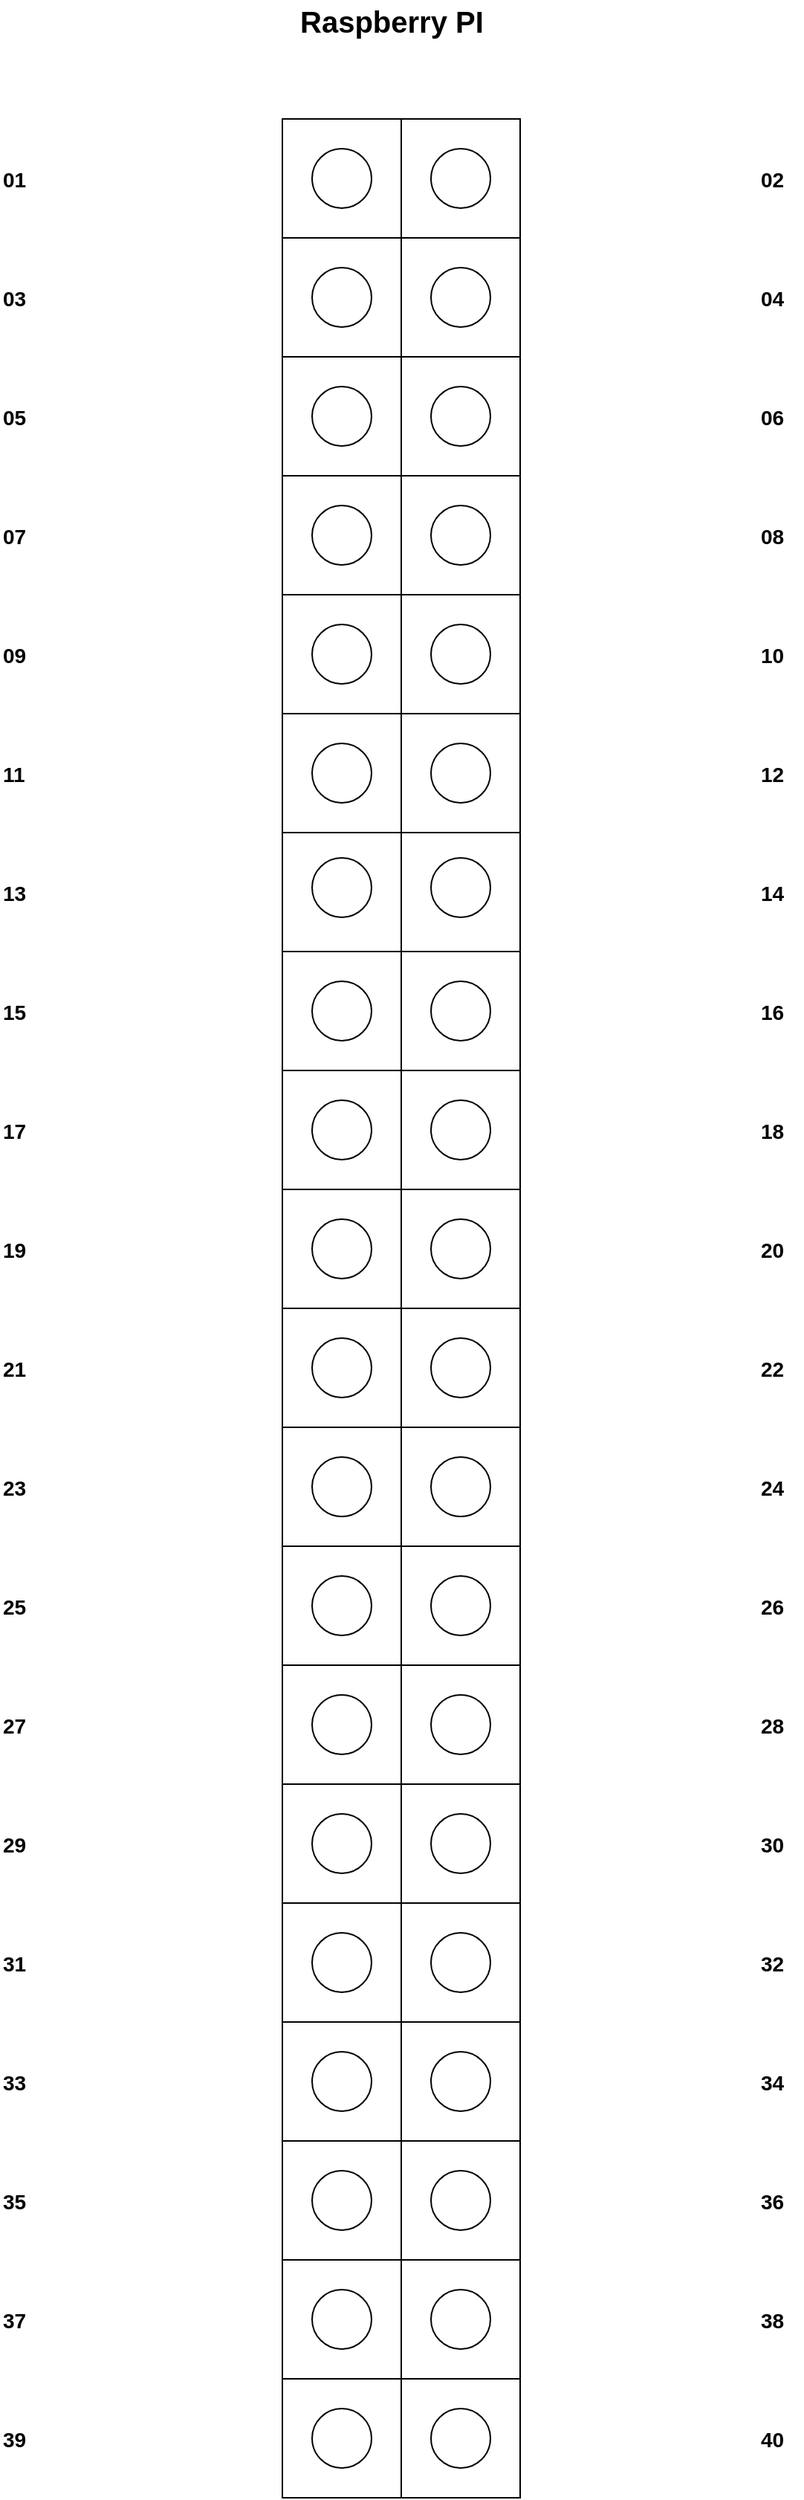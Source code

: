 <mxfile version="12.2.2" type="device" pages="1"><diagram id="ARB5TEeC2clyOjAcPceR" name="Seite-1"><mxGraphModel dx="1646" dy="973" grid="1" gridSize="10" guides="1" tooltips="1" connect="1" arrows="1" fold="1" page="1" pageScale="1" pageWidth="827" pageHeight="1169" math="0" shadow="0"><root><mxCell id="0"/><mxCell id="1" parent="0"/><mxCell id="bJwn8rR7NkPaFW2h-Cr9-1" value="" style="whiteSpace=wrap;html=1;aspect=fixed;" vertex="1" parent="1"><mxGeometry x="320" y="120" width="80" height="80" as="geometry"/></mxCell><mxCell id="bJwn8rR7NkPaFW2h-Cr9-2" value="" style="whiteSpace=wrap;html=1;aspect=fixed;" vertex="1" parent="1"><mxGeometry x="320" y="200" width="80" height="80" as="geometry"/></mxCell><mxCell id="bJwn8rR7NkPaFW2h-Cr9-7" value="" style="whiteSpace=wrap;html=1;aspect=fixed;" vertex="1" parent="1"><mxGeometry x="320" y="600" width="80" height="80" as="geometry"/></mxCell><mxCell id="bJwn8rR7NkPaFW2h-Cr9-8" value="" style="whiteSpace=wrap;html=1;aspect=fixed;" vertex="1" parent="1"><mxGeometry x="320" y="520" width="80" height="80" as="geometry"/></mxCell><mxCell id="bJwn8rR7NkPaFW2h-Cr9-9" value="" style="whiteSpace=wrap;html=1;aspect=fixed;" vertex="1" parent="1"><mxGeometry x="320" y="440" width="80" height="80" as="geometry"/></mxCell><mxCell id="bJwn8rR7NkPaFW2h-Cr9-10" value="" style="whiteSpace=wrap;html=1;aspect=fixed;" vertex="1" parent="1"><mxGeometry x="320" y="360" width="80" height="80" as="geometry"/></mxCell><mxCell id="bJwn8rR7NkPaFW2h-Cr9-11" value="" style="whiteSpace=wrap;html=1;aspect=fixed;" vertex="1" parent="1"><mxGeometry x="320" y="280" width="80" height="80" as="geometry"/></mxCell><mxCell id="bJwn8rR7NkPaFW2h-Cr9-27" value="" style="whiteSpace=wrap;html=1;aspect=fixed;" vertex="1" parent="1"><mxGeometry x="320" y="680" width="80" height="80" as="geometry"/></mxCell><mxCell id="bJwn8rR7NkPaFW2h-Cr9-28" value="" style="whiteSpace=wrap;html=1;aspect=fixed;" vertex="1" parent="1"><mxGeometry x="320" y="760" width="80" height="80" as="geometry"/></mxCell><mxCell id="bJwn8rR7NkPaFW2h-Cr9-29" value="" style="whiteSpace=wrap;html=1;aspect=fixed;" vertex="1" parent="1"><mxGeometry x="320" y="1160" width="80" height="80" as="geometry"/></mxCell><mxCell id="bJwn8rR7NkPaFW2h-Cr9-30" value="" style="whiteSpace=wrap;html=1;aspect=fixed;" vertex="1" parent="1"><mxGeometry x="320" y="1080" width="80" height="80" as="geometry"/></mxCell><mxCell id="bJwn8rR7NkPaFW2h-Cr9-31" value="" style="whiteSpace=wrap;html=1;aspect=fixed;" vertex="1" parent="1"><mxGeometry x="320" y="1000" width="80" height="80" as="geometry"/></mxCell><mxCell id="bJwn8rR7NkPaFW2h-Cr9-32" value="" style="whiteSpace=wrap;html=1;aspect=fixed;" vertex="1" parent="1"><mxGeometry x="320" y="920" width="80" height="80" as="geometry"/></mxCell><mxCell id="bJwn8rR7NkPaFW2h-Cr9-33" value="" style="whiteSpace=wrap;html=1;aspect=fixed;" vertex="1" parent="1"><mxGeometry x="320" y="840" width="80" height="80" as="geometry"/></mxCell><mxCell id="bJwn8rR7NkPaFW2h-Cr9-44" value="&lt;b&gt;&lt;font style=&quot;font-size: 14px&quot;&gt;01&lt;/font&gt;&lt;/b&gt;" style="text;html=1;resizable=0;points=[];autosize=1;align=left;verticalAlign=top;spacingTop=-4;" vertex="1" parent="1"><mxGeometry x="130" y="150" width="30" height="20" as="geometry"/></mxCell><mxCell id="bJwn8rR7NkPaFW2h-Cr9-45" value="&lt;b&gt;&lt;font style=&quot;font-size: 14px&quot;&gt;03&lt;/font&gt;&lt;/b&gt;" style="text;html=1;resizable=0;points=[];autosize=1;align=left;verticalAlign=top;spacingTop=-4;" vertex="1" parent="1"><mxGeometry x="130" y="230" width="30" height="20" as="geometry"/></mxCell><mxCell id="bJwn8rR7NkPaFW2h-Cr9-46" value="&lt;span style=&quot;font-size: 14px&quot;&gt;&lt;b&gt;05&lt;/b&gt;&lt;/span&gt;" style="text;html=1;resizable=0;points=[];autosize=1;align=left;verticalAlign=top;spacingTop=-4;" vertex="1" parent="1"><mxGeometry x="130" y="310" width="30" height="20" as="geometry"/></mxCell><mxCell id="bJwn8rR7NkPaFW2h-Cr9-47" value="&lt;b&gt;&lt;font style=&quot;font-size: 14px&quot;&gt;07&lt;/font&gt;&lt;/b&gt;" style="text;html=1;resizable=0;points=[];autosize=1;align=left;verticalAlign=top;spacingTop=-4;" vertex="1" parent="1"><mxGeometry x="130" y="390" width="30" height="20" as="geometry"/></mxCell><mxCell id="bJwn8rR7NkPaFW2h-Cr9-48" value="&lt;b&gt;&lt;font style=&quot;font-size: 14px&quot;&gt;09&lt;/font&gt;&lt;/b&gt;" style="text;html=1;resizable=0;points=[];autosize=1;align=left;verticalAlign=top;spacingTop=-4;" vertex="1" parent="1"><mxGeometry x="130" y="470" width="30" height="20" as="geometry"/></mxCell><mxCell id="bJwn8rR7NkPaFW2h-Cr9-49" value="&lt;b&gt;&lt;font style=&quot;font-size: 14px&quot;&gt;11&lt;/font&gt;&lt;/b&gt;" style="text;html=1;resizable=0;points=[];autosize=1;align=left;verticalAlign=top;spacingTop=-4;" vertex="1" parent="1"><mxGeometry x="130" y="550" width="30" height="20" as="geometry"/></mxCell><mxCell id="bJwn8rR7NkPaFW2h-Cr9-50" value="&lt;b&gt;&lt;font style=&quot;font-size: 14px&quot;&gt;13&lt;/font&gt;&lt;/b&gt;" style="text;html=1;resizable=0;points=[];autosize=1;align=left;verticalAlign=top;spacingTop=-4;" vertex="1" parent="1"><mxGeometry x="130" y="630" width="30" height="20" as="geometry"/></mxCell><mxCell id="bJwn8rR7NkPaFW2h-Cr9-51" value="&lt;b&gt;&lt;font style=&quot;font-size: 14px&quot;&gt;15&lt;/font&gt;&lt;/b&gt;" style="text;html=1;resizable=0;points=[];autosize=1;align=left;verticalAlign=top;spacingTop=-4;" vertex="1" parent="1"><mxGeometry x="130" y="710" width="30" height="20" as="geometry"/></mxCell><mxCell id="bJwn8rR7NkPaFW2h-Cr9-53" value="&lt;b&gt;&lt;font style=&quot;font-size: 14px&quot;&gt;17&lt;/font&gt;&lt;/b&gt;" style="text;html=1;resizable=0;points=[];autosize=1;align=left;verticalAlign=top;spacingTop=-4;" vertex="1" parent="1"><mxGeometry x="130" y="790" width="30" height="20" as="geometry"/></mxCell><mxCell id="bJwn8rR7NkPaFW2h-Cr9-54" value="&lt;b&gt;&lt;font style=&quot;font-size: 14px&quot;&gt;19&lt;/font&gt;&lt;/b&gt;" style="text;html=1;resizable=0;points=[];autosize=1;align=left;verticalAlign=top;spacingTop=-4;" vertex="1" parent="1"><mxGeometry x="130" y="870" width="30" height="20" as="geometry"/></mxCell><mxCell id="bJwn8rR7NkPaFW2h-Cr9-55" value="&lt;b&gt;&lt;font style=&quot;font-size: 14px&quot;&gt;21&lt;/font&gt;&lt;/b&gt;" style="text;html=1;resizable=0;points=[];autosize=1;align=left;verticalAlign=top;spacingTop=-4;" vertex="1" parent="1"><mxGeometry x="130" y="950" width="30" height="20" as="geometry"/></mxCell><mxCell id="bJwn8rR7NkPaFW2h-Cr9-56" value="&lt;b&gt;&lt;font style=&quot;font-size: 14px&quot;&gt;23&lt;/font&gt;&lt;/b&gt;" style="text;html=1;resizable=0;points=[];autosize=1;align=left;verticalAlign=top;spacingTop=-4;" vertex="1" parent="1"><mxGeometry x="130" y="1030" width="30" height="20" as="geometry"/></mxCell><mxCell id="bJwn8rR7NkPaFW2h-Cr9-57" value="&lt;b&gt;&lt;font style=&quot;font-size: 14px&quot;&gt;25&lt;/font&gt;&lt;/b&gt;" style="text;html=1;resizable=0;points=[];autosize=1;align=left;verticalAlign=top;spacingTop=-4;" vertex="1" parent="1"><mxGeometry x="130" y="1110" width="30" height="20" as="geometry"/></mxCell><mxCell id="bJwn8rR7NkPaFW2h-Cr9-58" value="&lt;b&gt;&lt;font style=&quot;font-size: 14px&quot;&gt;27&lt;/font&gt;&lt;/b&gt;" style="text;html=1;resizable=0;points=[];autosize=1;align=left;verticalAlign=top;spacingTop=-4;" vertex="1" parent="1"><mxGeometry x="130" y="1190" width="30" height="20" as="geometry"/></mxCell><mxCell id="bJwn8rR7NkPaFW2h-Cr9-69" value="" style="whiteSpace=wrap;html=1;aspect=fixed;" vertex="1" parent="1"><mxGeometry x="320" y="1240" width="80" height="80" as="geometry"/></mxCell><mxCell id="bJwn8rR7NkPaFW2h-Cr9-70" value="" style="whiteSpace=wrap;html=1;aspect=fixed;" vertex="1" parent="1"><mxGeometry x="320" y="1320" width="80" height="80" as="geometry"/></mxCell><mxCell id="bJwn8rR7NkPaFW2h-Cr9-72" value="" style="whiteSpace=wrap;html=1;aspect=fixed;" vertex="1" parent="1"><mxGeometry x="320" y="1640" width="80" height="80" as="geometry"/></mxCell><mxCell id="bJwn8rR7NkPaFW2h-Cr9-73" value="" style="whiteSpace=wrap;html=1;aspect=fixed;" vertex="1" parent="1"><mxGeometry x="320" y="1560" width="80" height="80" as="geometry"/></mxCell><mxCell id="bJwn8rR7NkPaFW2h-Cr9-74" value="" style="whiteSpace=wrap;html=1;aspect=fixed;" vertex="1" parent="1"><mxGeometry x="320" y="1480" width="80" height="80" as="geometry"/></mxCell><mxCell id="bJwn8rR7NkPaFW2h-Cr9-75" value="" style="whiteSpace=wrap;html=1;aspect=fixed;" vertex="1" parent="1"><mxGeometry x="320" y="1400" width="80" height="80" as="geometry"/></mxCell><mxCell id="bJwn8rR7NkPaFW2h-Cr9-97" value="&lt;b&gt;&lt;font style=&quot;font-size: 14px&quot;&gt;29&lt;/font&gt;&lt;/b&gt;" style="text;html=1;resizable=0;points=[];autosize=1;align=left;verticalAlign=top;spacingTop=-4;" vertex="1" parent="1"><mxGeometry x="130" y="1270" width="30" height="20" as="geometry"/></mxCell><mxCell id="bJwn8rR7NkPaFW2h-Cr9-98" value="&lt;b&gt;&lt;font style=&quot;font-size: 14px&quot;&gt;31&lt;/font&gt;&lt;/b&gt;" style="text;html=1;resizable=0;points=[];autosize=1;align=left;verticalAlign=top;spacingTop=-4;" vertex="1" parent="1"><mxGeometry x="130" y="1350" width="30" height="20" as="geometry"/></mxCell><mxCell id="bJwn8rR7NkPaFW2h-Cr9-99" value="&lt;b&gt;&lt;font style=&quot;font-size: 14px&quot;&gt;33&lt;/font&gt;&lt;/b&gt;" style="text;html=1;resizable=0;points=[];autosize=1;align=left;verticalAlign=top;spacingTop=-4;" vertex="1" parent="1"><mxGeometry x="130" y="1430" width="30" height="20" as="geometry"/></mxCell><mxCell id="bJwn8rR7NkPaFW2h-Cr9-100" value="&lt;b&gt;&lt;font style=&quot;font-size: 14px&quot;&gt;35&lt;/font&gt;&lt;/b&gt;" style="text;html=1;resizable=0;points=[];autosize=1;align=left;verticalAlign=top;spacingTop=-4;" vertex="1" parent="1"><mxGeometry x="130" y="1510" width="30" height="20" as="geometry"/></mxCell><mxCell id="bJwn8rR7NkPaFW2h-Cr9-101" value="&lt;b&gt;&lt;font style=&quot;font-size: 14px&quot;&gt;37&lt;/font&gt;&lt;/b&gt;" style="text;html=1;resizable=0;points=[];autosize=1;align=left;verticalAlign=top;spacingTop=-4;" vertex="1" parent="1"><mxGeometry x="130" y="1590" width="30" height="20" as="geometry"/></mxCell><mxCell id="bJwn8rR7NkPaFW2h-Cr9-102" value="&lt;b&gt;&lt;font style=&quot;font-size: 14px&quot;&gt;39&lt;/font&gt;&lt;/b&gt;" style="text;html=1;resizable=0;points=[];autosize=1;align=left;verticalAlign=top;spacingTop=-4;" vertex="1" parent="1"><mxGeometry x="130" y="1670" width="30" height="20" as="geometry"/></mxCell><mxCell id="bJwn8rR7NkPaFW2h-Cr9-103" value="" style="whiteSpace=wrap;html=1;aspect=fixed;" vertex="1" parent="1"><mxGeometry x="400" y="120" width="80" height="80" as="geometry"/></mxCell><mxCell id="bJwn8rR7NkPaFW2h-Cr9-104" value="" style="whiteSpace=wrap;html=1;aspect=fixed;" vertex="1" parent="1"><mxGeometry x="400" y="200" width="80" height="80" as="geometry"/></mxCell><mxCell id="bJwn8rR7NkPaFW2h-Cr9-105" value="" style="whiteSpace=wrap;html=1;aspect=fixed;" vertex="1" parent="1"><mxGeometry x="400" y="600" width="80" height="80" as="geometry"/></mxCell><mxCell id="bJwn8rR7NkPaFW2h-Cr9-106" value="" style="whiteSpace=wrap;html=1;aspect=fixed;" vertex="1" parent="1"><mxGeometry x="400" y="520" width="80" height="80" as="geometry"/></mxCell><mxCell id="bJwn8rR7NkPaFW2h-Cr9-107" value="" style="whiteSpace=wrap;html=1;aspect=fixed;" vertex="1" parent="1"><mxGeometry x="400" y="440" width="80" height="80" as="geometry"/></mxCell><mxCell id="bJwn8rR7NkPaFW2h-Cr9-108" value="" style="whiteSpace=wrap;html=1;aspect=fixed;" vertex="1" parent="1"><mxGeometry x="400" y="360" width="80" height="80" as="geometry"/></mxCell><mxCell id="bJwn8rR7NkPaFW2h-Cr9-109" value="" style="whiteSpace=wrap;html=1;aspect=fixed;" vertex="1" parent="1"><mxGeometry x="400" y="280" width="80" height="80" as="geometry"/></mxCell><mxCell id="bJwn8rR7NkPaFW2h-Cr9-110" value="" style="whiteSpace=wrap;html=1;aspect=fixed;" vertex="1" parent="1"><mxGeometry x="400" y="680" width="80" height="80" as="geometry"/></mxCell><mxCell id="bJwn8rR7NkPaFW2h-Cr9-111" value="" style="whiteSpace=wrap;html=1;aspect=fixed;" vertex="1" parent="1"><mxGeometry x="400" y="760" width="80" height="80" as="geometry"/></mxCell><mxCell id="bJwn8rR7NkPaFW2h-Cr9-112" value="" style="whiteSpace=wrap;html=1;aspect=fixed;" vertex="1" parent="1"><mxGeometry x="400" y="1160" width="80" height="80" as="geometry"/></mxCell><mxCell id="bJwn8rR7NkPaFW2h-Cr9-113" value="" style="whiteSpace=wrap;html=1;aspect=fixed;" vertex="1" parent="1"><mxGeometry x="400" y="1080" width="80" height="80" as="geometry"/></mxCell><mxCell id="bJwn8rR7NkPaFW2h-Cr9-114" value="" style="whiteSpace=wrap;html=1;aspect=fixed;" vertex="1" parent="1"><mxGeometry x="400" y="1000" width="80" height="80" as="geometry"/></mxCell><mxCell id="bJwn8rR7NkPaFW2h-Cr9-115" value="" style="whiteSpace=wrap;html=1;aspect=fixed;" vertex="1" parent="1"><mxGeometry x="400" y="920" width="80" height="80" as="geometry"/></mxCell><mxCell id="bJwn8rR7NkPaFW2h-Cr9-116" value="" style="whiteSpace=wrap;html=1;aspect=fixed;" vertex="1" parent="1"><mxGeometry x="400" y="840" width="80" height="80" as="geometry"/></mxCell><mxCell id="bJwn8rR7NkPaFW2h-Cr9-117" value="" style="whiteSpace=wrap;html=1;aspect=fixed;" vertex="1" parent="1"><mxGeometry x="400" y="1240" width="80" height="80" as="geometry"/></mxCell><mxCell id="bJwn8rR7NkPaFW2h-Cr9-118" value="" style="whiteSpace=wrap;html=1;aspect=fixed;" vertex="1" parent="1"><mxGeometry x="400" y="1320" width="80" height="80" as="geometry"/></mxCell><mxCell id="bJwn8rR7NkPaFW2h-Cr9-119" value="" style="whiteSpace=wrap;html=1;aspect=fixed;" vertex="1" parent="1"><mxGeometry x="400" y="1640" width="80" height="80" as="geometry"/></mxCell><mxCell id="bJwn8rR7NkPaFW2h-Cr9-120" value="" style="whiteSpace=wrap;html=1;aspect=fixed;" vertex="1" parent="1"><mxGeometry x="400" y="1560" width="80" height="80" as="geometry"/></mxCell><mxCell id="bJwn8rR7NkPaFW2h-Cr9-121" value="" style="whiteSpace=wrap;html=1;aspect=fixed;" vertex="1" parent="1"><mxGeometry x="400" y="1480" width="80" height="80" as="geometry"/></mxCell><mxCell id="bJwn8rR7NkPaFW2h-Cr9-122" value="" style="whiteSpace=wrap;html=1;aspect=fixed;" vertex="1" parent="1"><mxGeometry x="400" y="1400" width="80" height="80" as="geometry"/></mxCell><mxCell id="bJwn8rR7NkPaFW2h-Cr9-123" value="&lt;b&gt;&lt;font style=&quot;font-size: 14px&quot;&gt;02&lt;/font&gt;&lt;/b&gt;" style="text;html=1;resizable=0;points=[];autosize=1;align=left;verticalAlign=top;spacingTop=-4;" vertex="1" parent="1"><mxGeometry x="640" y="150" width="30" height="20" as="geometry"/></mxCell><mxCell id="bJwn8rR7NkPaFW2h-Cr9-124" value="&lt;b&gt;&lt;font style=&quot;font-size: 14px&quot;&gt;04&lt;/font&gt;&lt;/b&gt;" style="text;html=1;resizable=0;points=[];autosize=1;align=left;verticalAlign=top;spacingTop=-4;" vertex="1" parent="1"><mxGeometry x="640" y="230" width="30" height="20" as="geometry"/></mxCell><mxCell id="bJwn8rR7NkPaFW2h-Cr9-125" value="&lt;span style=&quot;font-size: 14px&quot;&gt;&lt;b&gt;06&lt;/b&gt;&lt;/span&gt;" style="text;html=1;resizable=0;points=[];autosize=1;align=left;verticalAlign=top;spacingTop=-4;" vertex="1" parent="1"><mxGeometry x="640" y="310" width="30" height="20" as="geometry"/></mxCell><mxCell id="bJwn8rR7NkPaFW2h-Cr9-126" value="&lt;b&gt;&lt;font style=&quot;font-size: 14px&quot;&gt;08&lt;/font&gt;&lt;/b&gt;" style="text;html=1;resizable=0;points=[];autosize=1;align=left;verticalAlign=top;spacingTop=-4;" vertex="1" parent="1"><mxGeometry x="640" y="390" width="30" height="20" as="geometry"/></mxCell><mxCell id="bJwn8rR7NkPaFW2h-Cr9-127" value="&lt;b&gt;&lt;font style=&quot;font-size: 14px&quot;&gt;10&lt;/font&gt;&lt;/b&gt;" style="text;html=1;resizable=0;points=[];autosize=1;align=left;verticalAlign=top;spacingTop=-4;" vertex="1" parent="1"><mxGeometry x="640" y="470" width="30" height="20" as="geometry"/></mxCell><mxCell id="bJwn8rR7NkPaFW2h-Cr9-128" value="&lt;b&gt;&lt;font style=&quot;font-size: 14px&quot;&gt;12&lt;/font&gt;&lt;/b&gt;" style="text;html=1;resizable=0;points=[];autosize=1;align=left;verticalAlign=top;spacingTop=-4;" vertex="1" parent="1"><mxGeometry x="640" y="550" width="30" height="20" as="geometry"/></mxCell><mxCell id="bJwn8rR7NkPaFW2h-Cr9-129" value="&lt;b&gt;&lt;font style=&quot;font-size: 14px&quot;&gt;14&lt;/font&gt;&lt;/b&gt;" style="text;html=1;resizable=0;points=[];autosize=1;align=left;verticalAlign=top;spacingTop=-4;" vertex="1" parent="1"><mxGeometry x="640" y="630" width="30" height="20" as="geometry"/></mxCell><mxCell id="bJwn8rR7NkPaFW2h-Cr9-130" value="&lt;b&gt;&lt;font style=&quot;font-size: 14px&quot;&gt;16&lt;/font&gt;&lt;/b&gt;" style="text;html=1;resizable=0;points=[];autosize=1;align=left;verticalAlign=top;spacingTop=-4;" vertex="1" parent="1"><mxGeometry x="640" y="710" width="30" height="20" as="geometry"/></mxCell><mxCell id="bJwn8rR7NkPaFW2h-Cr9-131" value="&lt;b&gt;&lt;font style=&quot;font-size: 14px&quot;&gt;18&lt;/font&gt;&lt;/b&gt;" style="text;html=1;resizable=0;points=[];autosize=1;align=left;verticalAlign=top;spacingTop=-4;" vertex="1" parent="1"><mxGeometry x="640" y="790" width="30" height="20" as="geometry"/></mxCell><mxCell id="bJwn8rR7NkPaFW2h-Cr9-132" value="&lt;b&gt;&lt;font style=&quot;font-size: 14px&quot;&gt;20&lt;/font&gt;&lt;/b&gt;" style="text;html=1;resizable=0;points=[];autosize=1;align=left;verticalAlign=top;spacingTop=-4;" vertex="1" parent="1"><mxGeometry x="640" y="870" width="30" height="20" as="geometry"/></mxCell><mxCell id="bJwn8rR7NkPaFW2h-Cr9-133" value="&lt;b&gt;&lt;font style=&quot;font-size: 14px&quot;&gt;22&lt;/font&gt;&lt;/b&gt;" style="text;html=1;resizable=0;points=[];autosize=1;align=left;verticalAlign=top;spacingTop=-4;" vertex="1" parent="1"><mxGeometry x="640" y="950" width="30" height="20" as="geometry"/></mxCell><mxCell id="bJwn8rR7NkPaFW2h-Cr9-134" value="&lt;b&gt;&lt;font style=&quot;font-size: 14px&quot;&gt;24&lt;/font&gt;&lt;/b&gt;" style="text;html=1;resizable=0;points=[];autosize=1;align=left;verticalAlign=top;spacingTop=-4;" vertex="1" parent="1"><mxGeometry x="640" y="1030" width="30" height="20" as="geometry"/></mxCell><mxCell id="bJwn8rR7NkPaFW2h-Cr9-135" value="&lt;b&gt;&lt;font style=&quot;font-size: 14px&quot;&gt;26&lt;/font&gt;&lt;/b&gt;" style="text;html=1;resizable=0;points=[];autosize=1;align=left;verticalAlign=top;spacingTop=-4;" vertex="1" parent="1"><mxGeometry x="640" y="1110" width="30" height="20" as="geometry"/></mxCell><mxCell id="bJwn8rR7NkPaFW2h-Cr9-136" value="&lt;b&gt;&lt;font style=&quot;font-size: 14px&quot;&gt;28&lt;/font&gt;&lt;/b&gt;" style="text;html=1;resizable=0;points=[];autosize=1;align=left;verticalAlign=top;spacingTop=-4;" vertex="1" parent="1"><mxGeometry x="640" y="1190" width="30" height="20" as="geometry"/></mxCell><mxCell id="bJwn8rR7NkPaFW2h-Cr9-137" value="&lt;b&gt;&lt;font style=&quot;font-size: 14px&quot;&gt;30&lt;/font&gt;&lt;/b&gt;" style="text;html=1;resizable=0;points=[];autosize=1;align=left;verticalAlign=top;spacingTop=-4;" vertex="1" parent="1"><mxGeometry x="640" y="1270" width="30" height="20" as="geometry"/></mxCell><mxCell id="bJwn8rR7NkPaFW2h-Cr9-138" value="&lt;b&gt;&lt;font style=&quot;font-size: 14px&quot;&gt;32&lt;/font&gt;&lt;/b&gt;" style="text;html=1;resizable=0;points=[];autosize=1;align=left;verticalAlign=top;spacingTop=-4;" vertex="1" parent="1"><mxGeometry x="640" y="1350" width="30" height="20" as="geometry"/></mxCell><mxCell id="bJwn8rR7NkPaFW2h-Cr9-139" value="&lt;b&gt;&lt;font style=&quot;font-size: 14px&quot;&gt;34&lt;/font&gt;&lt;/b&gt;" style="text;html=1;resizable=0;points=[];autosize=1;align=left;verticalAlign=top;spacingTop=-4;" vertex="1" parent="1"><mxGeometry x="640" y="1430" width="30" height="20" as="geometry"/></mxCell><mxCell id="bJwn8rR7NkPaFW2h-Cr9-140" value="&lt;b&gt;&lt;font style=&quot;font-size: 14px&quot;&gt;36&lt;/font&gt;&lt;/b&gt;" style="text;html=1;resizable=0;points=[];autosize=1;align=left;verticalAlign=top;spacingTop=-4;" vertex="1" parent="1"><mxGeometry x="640" y="1510" width="30" height="20" as="geometry"/></mxCell><mxCell id="bJwn8rR7NkPaFW2h-Cr9-141" value="&lt;b&gt;&lt;font style=&quot;font-size: 14px&quot;&gt;38&lt;/font&gt;&lt;/b&gt;" style="text;html=1;resizable=0;points=[];autosize=1;align=left;verticalAlign=top;spacingTop=-4;" vertex="1" parent="1"><mxGeometry x="640" y="1590" width="30" height="20" as="geometry"/></mxCell><mxCell id="bJwn8rR7NkPaFW2h-Cr9-142" value="&lt;b&gt;&lt;font style=&quot;font-size: 14px&quot;&gt;40&lt;/font&gt;&lt;/b&gt;" style="text;html=1;resizable=0;points=[];autosize=1;align=left;verticalAlign=top;spacingTop=-4;" vertex="1" parent="1"><mxGeometry x="640" y="1670" width="30" height="20" as="geometry"/></mxCell><mxCell id="bJwn8rR7NkPaFW2h-Cr9-143" value="&lt;font style=&quot;font-size: 20px&quot;&gt;&lt;b&gt;Raspberry PI&lt;br&gt;&lt;/b&gt;&lt;/font&gt;" style="text;html=1;resizable=0;points=[];autosize=1;align=left;verticalAlign=top;spacingTop=-4;" vertex="1" parent="1"><mxGeometry x="330" y="40" width="140" height="20" as="geometry"/></mxCell><mxCell id="bJwn8rR7NkPaFW2h-Cr9-151" value="" style="ellipse;whiteSpace=wrap;html=1;aspect=fixed;align=left;" vertex="1" parent="1"><mxGeometry x="340" y="140" width="40" height="40" as="geometry"/></mxCell><mxCell id="bJwn8rR7NkPaFW2h-Cr9-152" value="" style="ellipse;whiteSpace=wrap;html=1;aspect=fixed;align=left;" vertex="1" parent="1"><mxGeometry x="340" y="220" width="40" height="40" as="geometry"/></mxCell><mxCell id="bJwn8rR7NkPaFW2h-Cr9-153" value="" style="ellipse;whiteSpace=wrap;html=1;aspect=fixed;align=left;" vertex="1" parent="1"><mxGeometry x="340" y="300" width="40" height="40" as="geometry"/></mxCell><mxCell id="bJwn8rR7NkPaFW2h-Cr9-154" value="" style="ellipse;whiteSpace=wrap;html=1;aspect=fixed;align=left;" vertex="1" parent="1"><mxGeometry x="340" y="380" width="40" height="40" as="geometry"/></mxCell><mxCell id="bJwn8rR7NkPaFW2h-Cr9-155" value="" style="ellipse;whiteSpace=wrap;html=1;aspect=fixed;align=left;" vertex="1" parent="1"><mxGeometry x="340" y="460" width="40" height="40" as="geometry"/></mxCell><mxCell id="bJwn8rR7NkPaFW2h-Cr9-156" value="" style="ellipse;whiteSpace=wrap;html=1;aspect=fixed;align=left;" vertex="1" parent="1"><mxGeometry x="340" y="540" width="40" height="40" as="geometry"/></mxCell><mxCell id="bJwn8rR7NkPaFW2h-Cr9-157" value="" style="ellipse;whiteSpace=wrap;html=1;aspect=fixed;align=left;" vertex="1" parent="1"><mxGeometry x="340" y="617" width="40" height="40" as="geometry"/></mxCell><mxCell id="bJwn8rR7NkPaFW2h-Cr9-158" value="" style="ellipse;whiteSpace=wrap;html=1;aspect=fixed;align=left;" vertex="1" parent="1"><mxGeometry x="420" y="140" width="40" height="40" as="geometry"/></mxCell><mxCell id="bJwn8rR7NkPaFW2h-Cr9-159" value="" style="ellipse;whiteSpace=wrap;html=1;aspect=fixed;align=left;" vertex="1" parent="1"><mxGeometry x="420" y="220" width="40" height="40" as="geometry"/></mxCell><mxCell id="bJwn8rR7NkPaFW2h-Cr9-160" value="" style="ellipse;whiteSpace=wrap;html=1;aspect=fixed;align=left;" vertex="1" parent="1"><mxGeometry x="420" y="300" width="40" height="40" as="geometry"/></mxCell><mxCell id="bJwn8rR7NkPaFW2h-Cr9-161" value="" style="ellipse;whiteSpace=wrap;html=1;aspect=fixed;align=left;" vertex="1" parent="1"><mxGeometry x="420" y="380" width="40" height="40" as="geometry"/></mxCell><mxCell id="bJwn8rR7NkPaFW2h-Cr9-162" value="" style="ellipse;whiteSpace=wrap;html=1;aspect=fixed;align=left;" vertex="1" parent="1"><mxGeometry x="420" y="460" width="40" height="40" as="geometry"/></mxCell><mxCell id="bJwn8rR7NkPaFW2h-Cr9-163" value="" style="ellipse;whiteSpace=wrap;html=1;aspect=fixed;align=left;" vertex="1" parent="1"><mxGeometry x="420" y="540" width="40" height="40" as="geometry"/></mxCell><mxCell id="bJwn8rR7NkPaFW2h-Cr9-164" value="" style="ellipse;whiteSpace=wrap;html=1;aspect=fixed;align=left;" vertex="1" parent="1"><mxGeometry x="420" y="617" width="40" height="40" as="geometry"/></mxCell><mxCell id="bJwn8rR7NkPaFW2h-Cr9-179" value="" style="ellipse;whiteSpace=wrap;html=1;aspect=fixed;align=left;" vertex="1" parent="1"><mxGeometry x="340" y="700" width="40" height="40" as="geometry"/></mxCell><mxCell id="bJwn8rR7NkPaFW2h-Cr9-180" value="" style="ellipse;whiteSpace=wrap;html=1;aspect=fixed;align=left;" vertex="1" parent="1"><mxGeometry x="340" y="780" width="40" height="40" as="geometry"/></mxCell><mxCell id="bJwn8rR7NkPaFW2h-Cr9-181" value="" style="ellipse;whiteSpace=wrap;html=1;aspect=fixed;align=left;" vertex="1" parent="1"><mxGeometry x="340" y="860" width="40" height="40" as="geometry"/></mxCell><mxCell id="bJwn8rR7NkPaFW2h-Cr9-182" value="" style="ellipse;whiteSpace=wrap;html=1;aspect=fixed;align=left;" vertex="1" parent="1"><mxGeometry x="340" y="940" width="40" height="40" as="geometry"/></mxCell><mxCell id="bJwn8rR7NkPaFW2h-Cr9-183" value="" style="ellipse;whiteSpace=wrap;html=1;aspect=fixed;align=left;" vertex="1" parent="1"><mxGeometry x="340" y="1020" width="40" height="40" as="geometry"/></mxCell><mxCell id="bJwn8rR7NkPaFW2h-Cr9-184" value="" style="ellipse;whiteSpace=wrap;html=1;aspect=fixed;align=left;" vertex="1" parent="1"><mxGeometry x="340" y="1100" width="40" height="40" as="geometry"/></mxCell><mxCell id="bJwn8rR7NkPaFW2h-Cr9-185" value="" style="ellipse;whiteSpace=wrap;html=1;aspect=fixed;align=left;" vertex="1" parent="1"><mxGeometry x="340" y="1180" width="40" height="40" as="geometry"/></mxCell><mxCell id="bJwn8rR7NkPaFW2h-Cr9-186" value="" style="ellipse;whiteSpace=wrap;html=1;aspect=fixed;align=left;" vertex="1" parent="1"><mxGeometry x="340" y="1260" width="40" height="40" as="geometry"/></mxCell><mxCell id="bJwn8rR7NkPaFW2h-Cr9-187" value="" style="ellipse;whiteSpace=wrap;html=1;aspect=fixed;align=left;" vertex="1" parent="1"><mxGeometry x="340" y="1340" width="40" height="40" as="geometry"/></mxCell><mxCell id="bJwn8rR7NkPaFW2h-Cr9-188" value="" style="ellipse;whiteSpace=wrap;html=1;aspect=fixed;align=left;" vertex="1" parent="1"><mxGeometry x="340" y="1420" width="40" height="40" as="geometry"/></mxCell><mxCell id="bJwn8rR7NkPaFW2h-Cr9-189" value="" style="ellipse;whiteSpace=wrap;html=1;aspect=fixed;align=left;" vertex="1" parent="1"><mxGeometry x="340" y="1500" width="40" height="40" as="geometry"/></mxCell><mxCell id="bJwn8rR7NkPaFW2h-Cr9-190" value="" style="ellipse;whiteSpace=wrap;html=1;aspect=fixed;align=left;" vertex="1" parent="1"><mxGeometry x="340" y="1580" width="40" height="40" as="geometry"/></mxCell><mxCell id="bJwn8rR7NkPaFW2h-Cr9-191" value="" style="ellipse;whiteSpace=wrap;html=1;aspect=fixed;align=left;" vertex="1" parent="1"><mxGeometry x="340" y="1660" width="40" height="40" as="geometry"/></mxCell><mxCell id="bJwn8rR7NkPaFW2h-Cr9-192" value="" style="ellipse;whiteSpace=wrap;html=1;aspect=fixed;align=left;" vertex="1" parent="1"><mxGeometry x="420" y="700" width="40" height="40" as="geometry"/></mxCell><mxCell id="bJwn8rR7NkPaFW2h-Cr9-193" value="" style="ellipse;whiteSpace=wrap;html=1;aspect=fixed;align=left;" vertex="1" parent="1"><mxGeometry x="420" y="780" width="40" height="40" as="geometry"/></mxCell><mxCell id="bJwn8rR7NkPaFW2h-Cr9-194" value="" style="ellipse;whiteSpace=wrap;html=1;aspect=fixed;align=left;" vertex="1" parent="1"><mxGeometry x="420" y="860" width="40" height="40" as="geometry"/></mxCell><mxCell id="bJwn8rR7NkPaFW2h-Cr9-195" value="" style="ellipse;whiteSpace=wrap;html=1;aspect=fixed;align=left;" vertex="1" parent="1"><mxGeometry x="420" y="940" width="40" height="40" as="geometry"/></mxCell><mxCell id="bJwn8rR7NkPaFW2h-Cr9-196" value="" style="ellipse;whiteSpace=wrap;html=1;aspect=fixed;align=left;" vertex="1" parent="1"><mxGeometry x="420" y="1020" width="40" height="40" as="geometry"/></mxCell><mxCell id="bJwn8rR7NkPaFW2h-Cr9-197" value="" style="ellipse;whiteSpace=wrap;html=1;aspect=fixed;align=left;" vertex="1" parent="1"><mxGeometry x="420" y="1100" width="40" height="40" as="geometry"/></mxCell><mxCell id="bJwn8rR7NkPaFW2h-Cr9-198" value="" style="ellipse;whiteSpace=wrap;html=1;aspect=fixed;align=left;" vertex="1" parent="1"><mxGeometry x="420" y="1180" width="40" height="40" as="geometry"/></mxCell><mxCell id="bJwn8rR7NkPaFW2h-Cr9-199" value="" style="ellipse;whiteSpace=wrap;html=1;aspect=fixed;align=left;" vertex="1" parent="1"><mxGeometry x="420" y="1260" width="40" height="40" as="geometry"/></mxCell><mxCell id="bJwn8rR7NkPaFW2h-Cr9-200" value="" style="ellipse;whiteSpace=wrap;html=1;aspect=fixed;align=left;" vertex="1" parent="1"><mxGeometry x="420" y="1340" width="40" height="40" as="geometry"/></mxCell><mxCell id="bJwn8rR7NkPaFW2h-Cr9-201" value="" style="ellipse;whiteSpace=wrap;html=1;aspect=fixed;align=left;" vertex="1" parent="1"><mxGeometry x="420" y="1420" width="40" height="40" as="geometry"/></mxCell><mxCell id="bJwn8rR7NkPaFW2h-Cr9-202" value="" style="ellipse;whiteSpace=wrap;html=1;aspect=fixed;align=left;" vertex="1" parent="1"><mxGeometry x="420" y="1500" width="40" height="40" as="geometry"/></mxCell><mxCell id="bJwn8rR7NkPaFW2h-Cr9-203" value="" style="ellipse;whiteSpace=wrap;html=1;aspect=fixed;align=left;" vertex="1" parent="1"><mxGeometry x="420" y="1580" width="40" height="40" as="geometry"/></mxCell><mxCell id="bJwn8rR7NkPaFW2h-Cr9-204" value="" style="ellipse;whiteSpace=wrap;html=1;aspect=fixed;align=left;" vertex="1" parent="1"><mxGeometry x="420" y="1660" width="40" height="40" as="geometry"/></mxCell></root></mxGraphModel></diagram></mxfile>